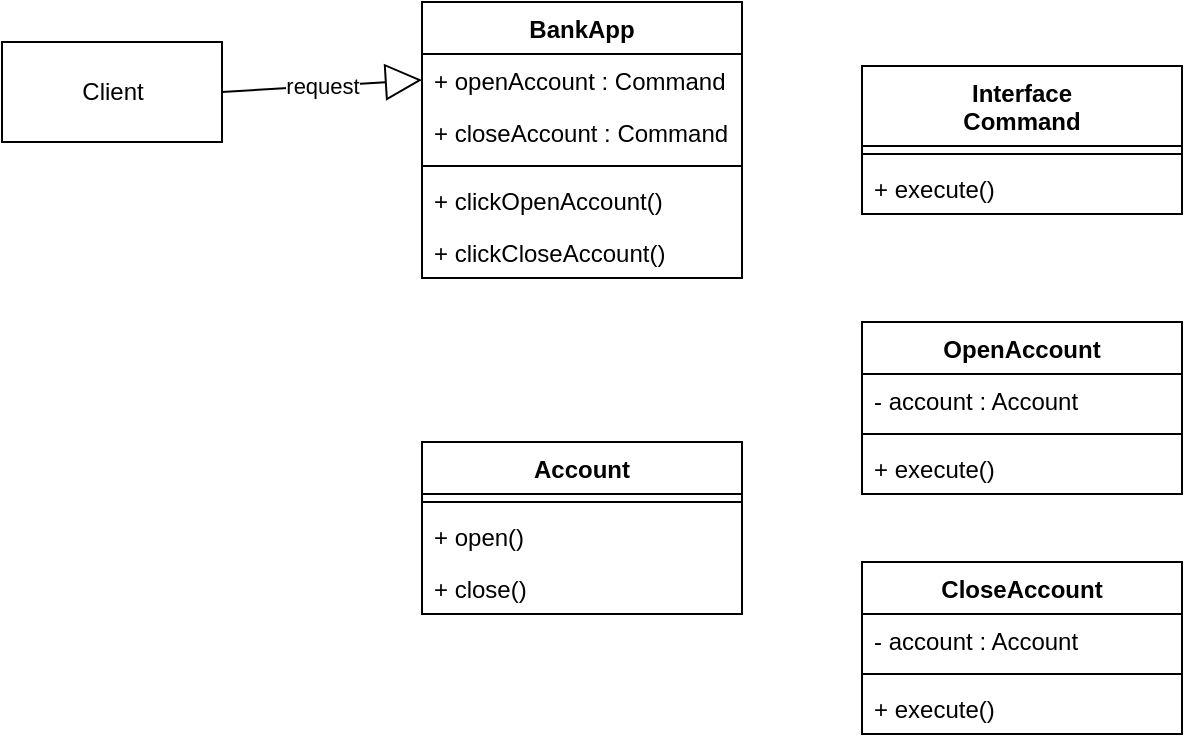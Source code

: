 <mxfile version="14.7.6" type="github">
  <diagram id="HpEgFsTMyqhnVfXdDzb0" name="Page-1">
    <mxGraphModel dx="1038" dy="519" grid="1" gridSize="10" guides="1" tooltips="1" connect="1" arrows="1" fold="1" page="1" pageScale="1" pageWidth="850" pageHeight="1100" math="0" shadow="0">
      <root>
        <mxCell id="0" />
        <mxCell id="1" parent="0" />
        <mxCell id="6gmuXM2DZofe2Tq3Mkxu-1" value="&lt;div&gt;Client&lt;/div&gt;" style="html=1;" vertex="1" parent="1">
          <mxGeometry x="110" y="100" width="110" height="50" as="geometry" />
        </mxCell>
        <mxCell id="6gmuXM2DZofe2Tq3Mkxu-2" value="BankApp" style="swimlane;fontStyle=1;align=center;verticalAlign=top;childLayout=stackLayout;horizontal=1;startSize=26;horizontalStack=0;resizeParent=1;resizeParentMax=0;resizeLast=0;collapsible=1;marginBottom=0;" vertex="1" parent="1">
          <mxGeometry x="320" y="80" width="160" height="138" as="geometry" />
        </mxCell>
        <mxCell id="6gmuXM2DZofe2Tq3Mkxu-3" value="+ openAccount : Command" style="text;strokeColor=none;fillColor=none;align=left;verticalAlign=top;spacingLeft=4;spacingRight=4;overflow=hidden;rotatable=0;points=[[0,0.5],[1,0.5]];portConstraint=eastwest;" vertex="1" parent="6gmuXM2DZofe2Tq3Mkxu-2">
          <mxGeometry y="26" width="160" height="26" as="geometry" />
        </mxCell>
        <mxCell id="6gmuXM2DZofe2Tq3Mkxu-6" value="+ closeAccount : Command" style="text;strokeColor=none;fillColor=none;align=left;verticalAlign=top;spacingLeft=4;spacingRight=4;overflow=hidden;rotatable=0;points=[[0,0.5],[1,0.5]];portConstraint=eastwest;" vertex="1" parent="6gmuXM2DZofe2Tq3Mkxu-2">
          <mxGeometry y="52" width="160" height="26" as="geometry" />
        </mxCell>
        <mxCell id="6gmuXM2DZofe2Tq3Mkxu-4" value="" style="line;strokeWidth=1;fillColor=none;align=left;verticalAlign=middle;spacingTop=-1;spacingLeft=3;spacingRight=3;rotatable=0;labelPosition=right;points=[];portConstraint=eastwest;" vertex="1" parent="6gmuXM2DZofe2Tq3Mkxu-2">
          <mxGeometry y="78" width="160" height="8" as="geometry" />
        </mxCell>
        <mxCell id="6gmuXM2DZofe2Tq3Mkxu-5" value="+ clickOpenAccount()" style="text;strokeColor=none;fillColor=none;align=left;verticalAlign=top;spacingLeft=4;spacingRight=4;overflow=hidden;rotatable=0;points=[[0,0.5],[1,0.5]];portConstraint=eastwest;" vertex="1" parent="6gmuXM2DZofe2Tq3Mkxu-2">
          <mxGeometry y="86" width="160" height="26" as="geometry" />
        </mxCell>
        <mxCell id="6gmuXM2DZofe2Tq3Mkxu-7" value="+ clickCloseAccount()" style="text;strokeColor=none;fillColor=none;align=left;verticalAlign=top;spacingLeft=4;spacingRight=4;overflow=hidden;rotatable=0;points=[[0,0.5],[1,0.5]];portConstraint=eastwest;" vertex="1" parent="6gmuXM2DZofe2Tq3Mkxu-2">
          <mxGeometry y="112" width="160" height="26" as="geometry" />
        </mxCell>
        <mxCell id="6gmuXM2DZofe2Tq3Mkxu-15" value="Interface&#xa;Command&#xa;" style="swimlane;fontStyle=1;align=center;verticalAlign=top;childLayout=stackLayout;horizontal=1;startSize=40;horizontalStack=0;resizeParent=1;resizeParentMax=0;resizeLast=0;collapsible=1;marginBottom=0;" vertex="1" parent="1">
          <mxGeometry x="540" y="112" width="160" height="74" as="geometry" />
        </mxCell>
        <mxCell id="6gmuXM2DZofe2Tq3Mkxu-18" value="" style="line;strokeWidth=1;fillColor=none;align=left;verticalAlign=middle;spacingTop=-1;spacingLeft=3;spacingRight=3;rotatable=0;labelPosition=right;points=[];portConstraint=eastwest;" vertex="1" parent="6gmuXM2DZofe2Tq3Mkxu-15">
          <mxGeometry y="40" width="160" height="8" as="geometry" />
        </mxCell>
        <mxCell id="6gmuXM2DZofe2Tq3Mkxu-19" value="+ execute()" style="text;strokeColor=none;fillColor=none;align=left;verticalAlign=top;spacingLeft=4;spacingRight=4;overflow=hidden;rotatable=0;points=[[0,0.5],[1,0.5]];portConstraint=eastwest;" vertex="1" parent="6gmuXM2DZofe2Tq3Mkxu-15">
          <mxGeometry y="48" width="160" height="26" as="geometry" />
        </mxCell>
        <mxCell id="6gmuXM2DZofe2Tq3Mkxu-21" value="OpenAccount" style="swimlane;fontStyle=1;align=center;verticalAlign=top;childLayout=stackLayout;horizontal=1;startSize=26;horizontalStack=0;resizeParent=1;resizeParentMax=0;resizeLast=0;collapsible=1;marginBottom=0;" vertex="1" parent="1">
          <mxGeometry x="540" y="240" width="160" height="86" as="geometry" />
        </mxCell>
        <mxCell id="6gmuXM2DZofe2Tq3Mkxu-22" value="- account : Account" style="text;strokeColor=none;fillColor=none;align=left;verticalAlign=top;spacingLeft=4;spacingRight=4;overflow=hidden;rotatable=0;points=[[0,0.5],[1,0.5]];portConstraint=eastwest;" vertex="1" parent="6gmuXM2DZofe2Tq3Mkxu-21">
          <mxGeometry y="26" width="160" height="26" as="geometry" />
        </mxCell>
        <mxCell id="6gmuXM2DZofe2Tq3Mkxu-24" value="" style="line;strokeWidth=1;fillColor=none;align=left;verticalAlign=middle;spacingTop=-1;spacingLeft=3;spacingRight=3;rotatable=0;labelPosition=right;points=[];portConstraint=eastwest;" vertex="1" parent="6gmuXM2DZofe2Tq3Mkxu-21">
          <mxGeometry y="52" width="160" height="8" as="geometry" />
        </mxCell>
        <mxCell id="6gmuXM2DZofe2Tq3Mkxu-26" value="+ execute()" style="text;strokeColor=none;fillColor=none;align=left;verticalAlign=top;spacingLeft=4;spacingRight=4;overflow=hidden;rotatable=0;points=[[0,0.5],[1,0.5]];portConstraint=eastwest;" vertex="1" parent="6gmuXM2DZofe2Tq3Mkxu-21">
          <mxGeometry y="60" width="160" height="26" as="geometry" />
        </mxCell>
        <mxCell id="6gmuXM2DZofe2Tq3Mkxu-33" value="CloseAccount" style="swimlane;fontStyle=1;align=center;verticalAlign=top;childLayout=stackLayout;horizontal=1;startSize=26;horizontalStack=0;resizeParent=1;resizeParentMax=0;resizeLast=0;collapsible=1;marginBottom=0;" vertex="1" parent="1">
          <mxGeometry x="540" y="360" width="160" height="86" as="geometry" />
        </mxCell>
        <mxCell id="6gmuXM2DZofe2Tq3Mkxu-34" value="- account : Account" style="text;strokeColor=none;fillColor=none;align=left;verticalAlign=top;spacingLeft=4;spacingRight=4;overflow=hidden;rotatable=0;points=[[0,0.5],[1,0.5]];portConstraint=eastwest;" vertex="1" parent="6gmuXM2DZofe2Tq3Mkxu-33">
          <mxGeometry y="26" width="160" height="26" as="geometry" />
        </mxCell>
        <mxCell id="6gmuXM2DZofe2Tq3Mkxu-35" value="" style="line;strokeWidth=1;fillColor=none;align=left;verticalAlign=middle;spacingTop=-1;spacingLeft=3;spacingRight=3;rotatable=0;labelPosition=right;points=[];portConstraint=eastwest;" vertex="1" parent="6gmuXM2DZofe2Tq3Mkxu-33">
          <mxGeometry y="52" width="160" height="8" as="geometry" />
        </mxCell>
        <mxCell id="6gmuXM2DZofe2Tq3Mkxu-36" value="+ execute()" style="text;strokeColor=none;fillColor=none;align=left;verticalAlign=top;spacingLeft=4;spacingRight=4;overflow=hidden;rotatable=0;points=[[0,0.5],[1,0.5]];portConstraint=eastwest;" vertex="1" parent="6gmuXM2DZofe2Tq3Mkxu-33">
          <mxGeometry y="60" width="160" height="26" as="geometry" />
        </mxCell>
        <mxCell id="6gmuXM2DZofe2Tq3Mkxu-41" value="Account" style="swimlane;fontStyle=1;align=center;verticalAlign=top;childLayout=stackLayout;horizontal=1;startSize=26;horizontalStack=0;resizeParent=1;resizeParentMax=0;resizeLast=0;collapsible=1;marginBottom=0;" vertex="1" parent="1">
          <mxGeometry x="320" y="300" width="160" height="86" as="geometry" />
        </mxCell>
        <mxCell id="6gmuXM2DZofe2Tq3Mkxu-43" value="" style="line;strokeWidth=1;fillColor=none;align=left;verticalAlign=middle;spacingTop=-1;spacingLeft=3;spacingRight=3;rotatable=0;labelPosition=right;points=[];portConstraint=eastwest;" vertex="1" parent="6gmuXM2DZofe2Tq3Mkxu-41">
          <mxGeometry y="26" width="160" height="8" as="geometry" />
        </mxCell>
        <mxCell id="6gmuXM2DZofe2Tq3Mkxu-44" value="+ open()" style="text;strokeColor=none;fillColor=none;align=left;verticalAlign=top;spacingLeft=4;spacingRight=4;overflow=hidden;rotatable=0;points=[[0,0.5],[1,0.5]];portConstraint=eastwest;" vertex="1" parent="6gmuXM2DZofe2Tq3Mkxu-41">
          <mxGeometry y="34" width="160" height="26" as="geometry" />
        </mxCell>
        <mxCell id="6gmuXM2DZofe2Tq3Mkxu-45" value="+ close()" style="text;strokeColor=none;fillColor=none;align=left;verticalAlign=top;spacingLeft=4;spacingRight=4;overflow=hidden;rotatable=0;points=[[0,0.5],[1,0.5]];portConstraint=eastwest;" vertex="1" parent="6gmuXM2DZofe2Tq3Mkxu-41">
          <mxGeometry y="60" width="160" height="26" as="geometry" />
        </mxCell>
        <mxCell id="6gmuXM2DZofe2Tq3Mkxu-47" value="request" style="endArrow=block;endSize=16;endFill=0;html=1;exitX=1;exitY=0.5;exitDx=0;exitDy=0;entryX=0;entryY=0.5;entryDx=0;entryDy=0;" edge="1" parent="1" source="6gmuXM2DZofe2Tq3Mkxu-1" target="6gmuXM2DZofe2Tq3Mkxu-3">
          <mxGeometry width="160" relative="1" as="geometry">
            <mxPoint x="120" y="280" as="sourcePoint" />
            <mxPoint x="280" y="280" as="targetPoint" />
          </mxGeometry>
        </mxCell>
      </root>
    </mxGraphModel>
  </diagram>
</mxfile>
